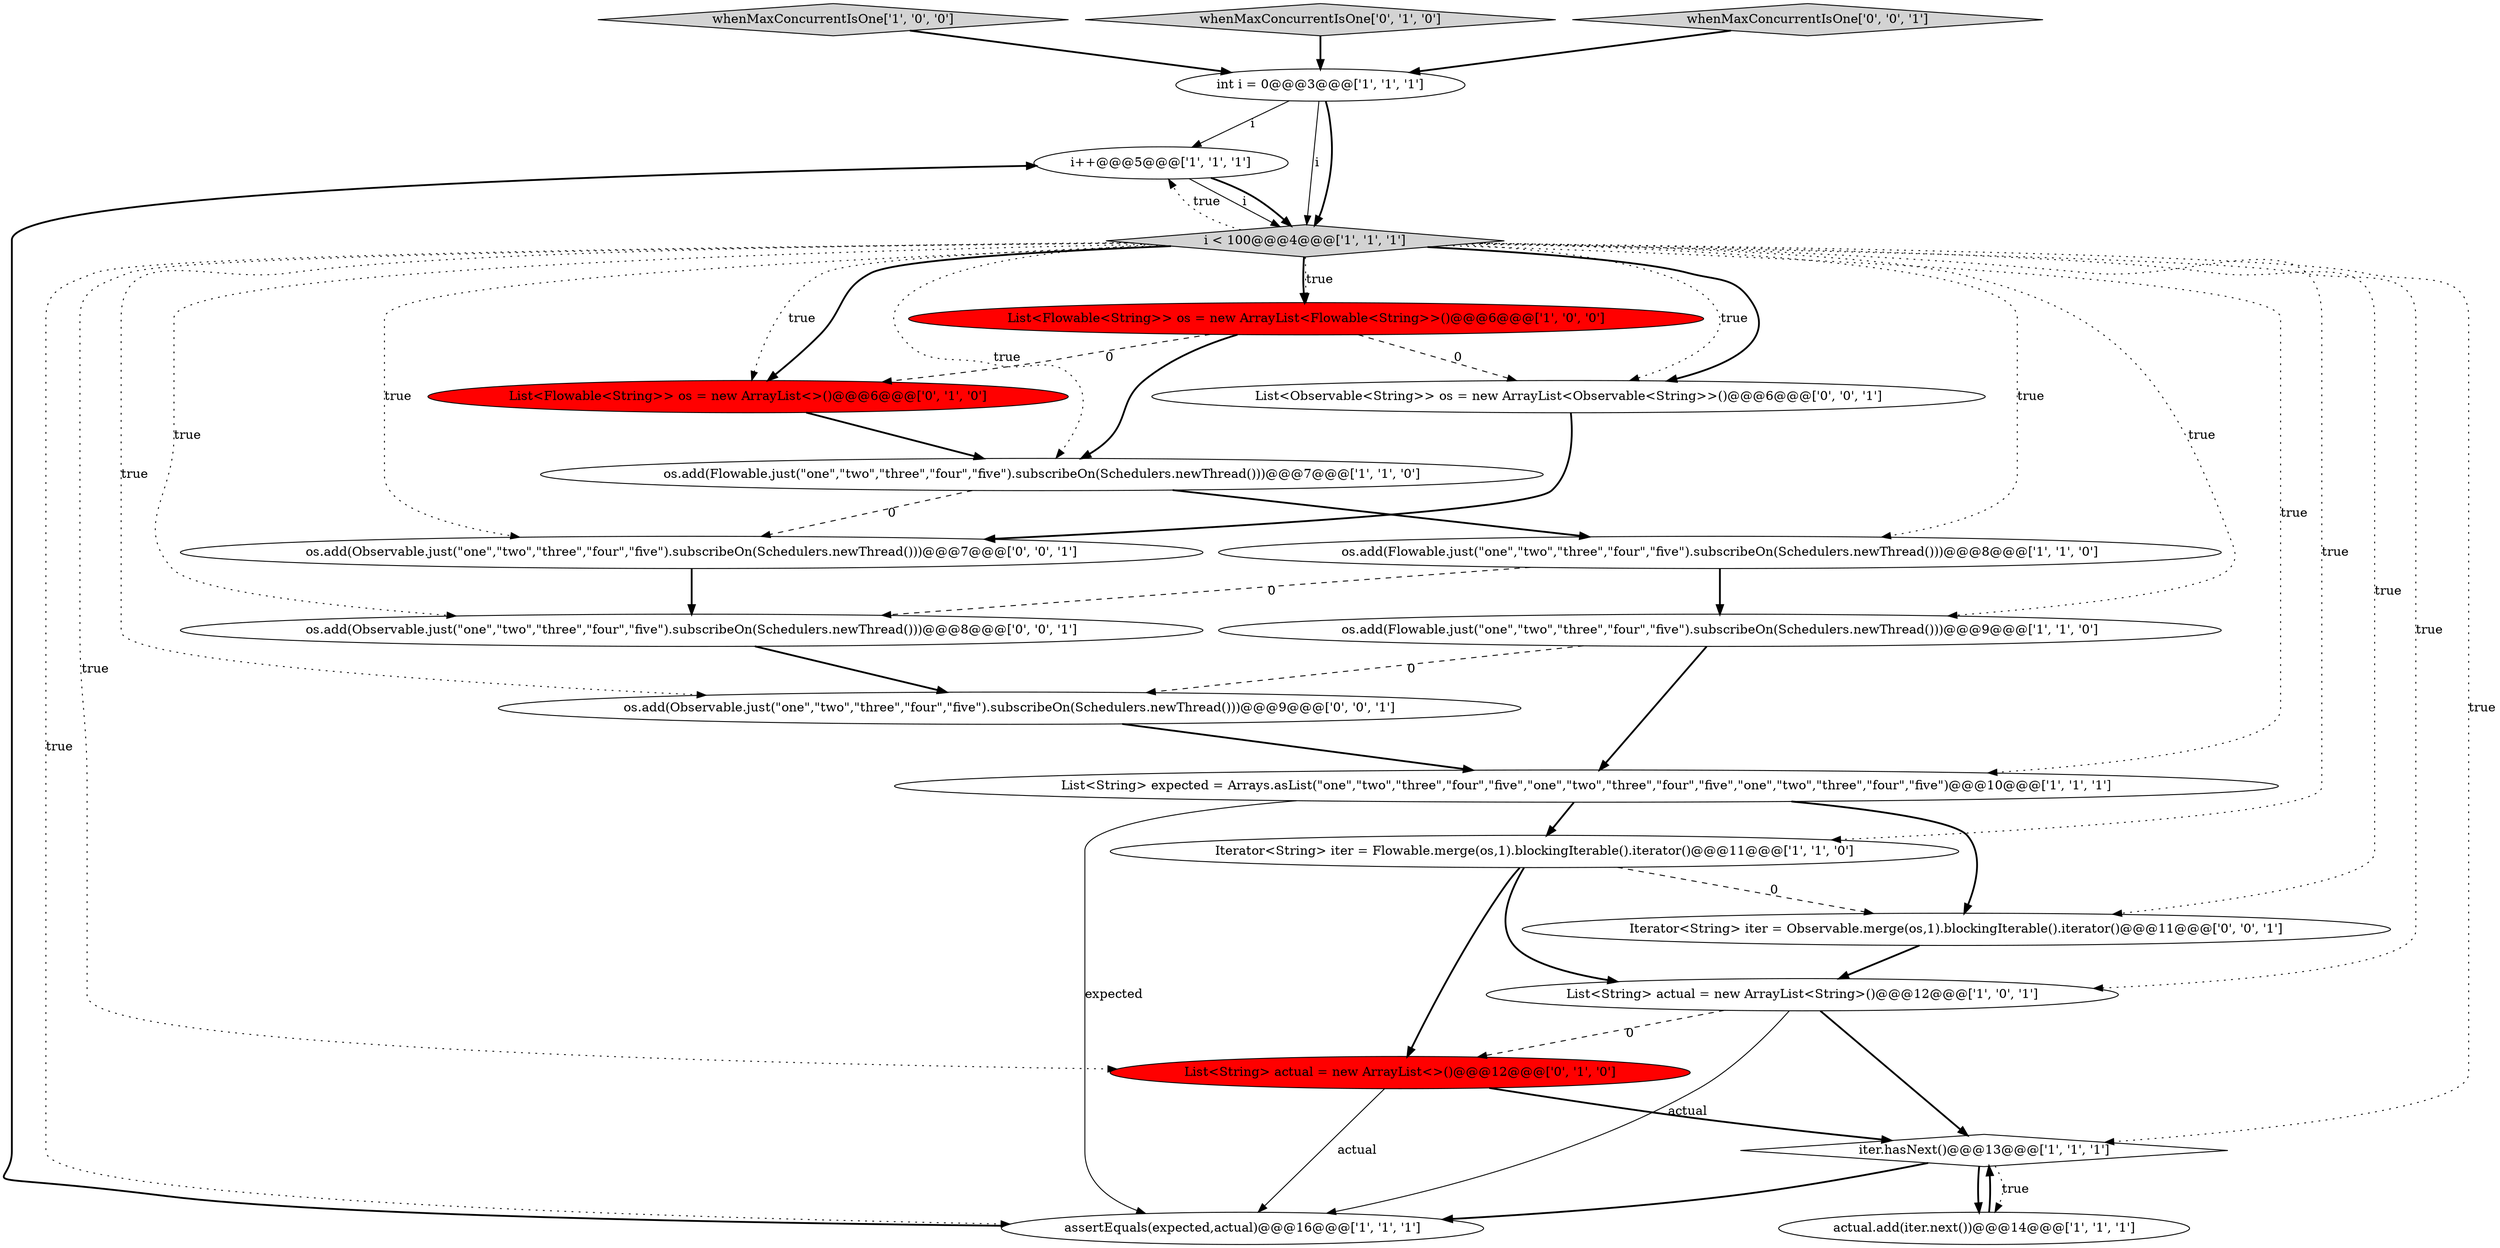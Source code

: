 digraph {
4 [style = filled, label = "int i = 0@@@3@@@['1', '1', '1']", fillcolor = white, shape = ellipse image = "AAA0AAABBB1BBB"];
5 [style = filled, label = "assertEquals(expected,actual)@@@16@@@['1', '1', '1']", fillcolor = white, shape = ellipse image = "AAA0AAABBB1BBB"];
20 [style = filled, label = "os.add(Observable.just(\"one\",\"two\",\"three\",\"four\",\"five\").subscribeOn(Schedulers.newThread()))@@@7@@@['0', '0', '1']", fillcolor = white, shape = ellipse image = "AAA0AAABBB3BBB"];
10 [style = filled, label = "actual.add(iter.next())@@@14@@@['1', '1', '1']", fillcolor = white, shape = ellipse image = "AAA0AAABBB1BBB"];
14 [style = filled, label = "List<Flowable<String>> os = new ArrayList<>()@@@6@@@['0', '1', '0']", fillcolor = red, shape = ellipse image = "AAA1AAABBB2BBB"];
21 [style = filled, label = "Iterator<String> iter = Observable.merge(os,1).blockingIterable().iterator()@@@11@@@['0', '0', '1']", fillcolor = white, shape = ellipse image = "AAA0AAABBB3BBB"];
0 [style = filled, label = "iter.hasNext()@@@13@@@['1', '1', '1']", fillcolor = white, shape = diamond image = "AAA0AAABBB1BBB"];
9 [style = filled, label = "List<String> expected = Arrays.asList(\"one\",\"two\",\"three\",\"four\",\"five\",\"one\",\"two\",\"three\",\"four\",\"five\",\"one\",\"two\",\"three\",\"four\",\"five\")@@@10@@@['1', '1', '1']", fillcolor = white, shape = ellipse image = "AAA0AAABBB1BBB"];
22 [style = filled, label = "List<Observable<String>> os = new ArrayList<Observable<String>>()@@@6@@@['0', '0', '1']", fillcolor = white, shape = ellipse image = "AAA0AAABBB3BBB"];
6 [style = filled, label = "List<String> actual = new ArrayList<String>()@@@12@@@['1', '0', '1']", fillcolor = white, shape = ellipse image = "AAA0AAABBB1BBB"];
18 [style = filled, label = "os.add(Observable.just(\"one\",\"two\",\"three\",\"four\",\"five\").subscribeOn(Schedulers.newThread()))@@@9@@@['0', '0', '1']", fillcolor = white, shape = ellipse image = "AAA0AAABBB3BBB"];
3 [style = filled, label = "os.add(Flowable.just(\"one\",\"two\",\"three\",\"four\",\"five\").subscribeOn(Schedulers.newThread()))@@@9@@@['1', '1', '0']", fillcolor = white, shape = ellipse image = "AAA0AAABBB1BBB"];
12 [style = filled, label = "os.add(Flowable.just(\"one\",\"two\",\"three\",\"four\",\"five\").subscribeOn(Schedulers.newThread()))@@@7@@@['1', '1', '0']", fillcolor = white, shape = ellipse image = "AAA0AAABBB1BBB"];
17 [style = filled, label = "os.add(Observable.just(\"one\",\"two\",\"three\",\"four\",\"five\").subscribeOn(Schedulers.newThread()))@@@8@@@['0', '0', '1']", fillcolor = white, shape = ellipse image = "AAA0AAABBB3BBB"];
8 [style = filled, label = "whenMaxConcurrentIsOne['1', '0', '0']", fillcolor = lightgray, shape = diamond image = "AAA0AAABBB1BBB"];
15 [style = filled, label = "whenMaxConcurrentIsOne['0', '1', '0']", fillcolor = lightgray, shape = diamond image = "AAA0AAABBB2BBB"];
19 [style = filled, label = "whenMaxConcurrentIsOne['0', '0', '1']", fillcolor = lightgray, shape = diamond image = "AAA0AAABBB3BBB"];
13 [style = filled, label = "i++@@@5@@@['1', '1', '1']", fillcolor = white, shape = ellipse image = "AAA0AAABBB1BBB"];
7 [style = filled, label = "Iterator<String> iter = Flowable.merge(os,1).blockingIterable().iterator()@@@11@@@['1', '1', '0']", fillcolor = white, shape = ellipse image = "AAA0AAABBB1BBB"];
2 [style = filled, label = "os.add(Flowable.just(\"one\",\"two\",\"three\",\"four\",\"five\").subscribeOn(Schedulers.newThread()))@@@8@@@['1', '1', '0']", fillcolor = white, shape = ellipse image = "AAA0AAABBB1BBB"];
16 [style = filled, label = "List<String> actual = new ArrayList<>()@@@12@@@['0', '1', '0']", fillcolor = red, shape = ellipse image = "AAA1AAABBB2BBB"];
11 [style = filled, label = "List<Flowable<String>> os = new ArrayList<Flowable<String>>()@@@6@@@['1', '0', '0']", fillcolor = red, shape = ellipse image = "AAA1AAABBB1BBB"];
1 [style = filled, label = "i < 100@@@4@@@['1', '1', '1']", fillcolor = lightgray, shape = diamond image = "AAA0AAABBB1BBB"];
16->0 [style = bold, label=""];
20->17 [style = bold, label=""];
7->21 [style = dashed, label="0"];
12->20 [style = dashed, label="0"];
1->17 [style = dotted, label="true"];
21->6 [style = bold, label=""];
16->5 [style = solid, label="actual"];
13->1 [style = solid, label="i"];
0->10 [style = dotted, label="true"];
3->18 [style = dashed, label="0"];
2->3 [style = bold, label=""];
1->11 [style = dotted, label="true"];
1->22 [style = dotted, label="true"];
11->22 [style = dashed, label="0"];
4->1 [style = solid, label="i"];
1->21 [style = dotted, label="true"];
11->12 [style = bold, label=""];
6->0 [style = bold, label=""];
1->14 [style = dotted, label="true"];
6->5 [style = solid, label="actual"];
9->7 [style = bold, label=""];
2->17 [style = dashed, label="0"];
4->13 [style = solid, label="i"];
13->1 [style = bold, label=""];
1->11 [style = bold, label=""];
1->22 [style = bold, label=""];
1->3 [style = dotted, label="true"];
1->7 [style = dotted, label="true"];
3->9 [style = bold, label=""];
1->13 [style = dotted, label="true"];
1->18 [style = dotted, label="true"];
12->2 [style = bold, label=""];
0->10 [style = bold, label=""];
6->16 [style = dashed, label="0"];
22->20 [style = bold, label=""];
9->5 [style = solid, label="expected"];
11->14 [style = dashed, label="0"];
5->13 [style = bold, label=""];
14->12 [style = bold, label=""];
10->0 [style = bold, label=""];
7->6 [style = bold, label=""];
7->16 [style = bold, label=""];
15->4 [style = bold, label=""];
18->9 [style = bold, label=""];
9->21 [style = bold, label=""];
1->12 [style = dotted, label="true"];
1->9 [style = dotted, label="true"];
1->6 [style = dotted, label="true"];
1->14 [style = bold, label=""];
4->1 [style = bold, label=""];
1->16 [style = dotted, label="true"];
19->4 [style = bold, label=""];
1->0 [style = dotted, label="true"];
8->4 [style = bold, label=""];
1->2 [style = dotted, label="true"];
1->20 [style = dotted, label="true"];
1->5 [style = dotted, label="true"];
17->18 [style = bold, label=""];
0->5 [style = bold, label=""];
}
